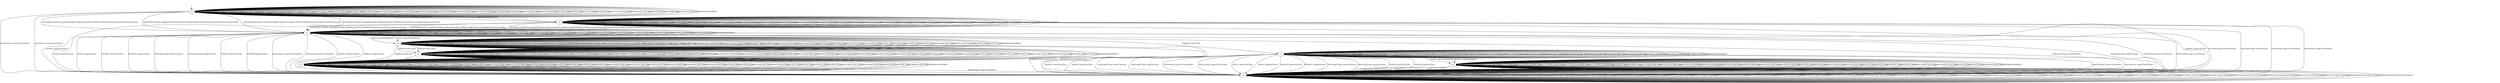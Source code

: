 digraph "../results/quicheModels/quiche-PSK-0/learnedModel" {
s0 [label=s0];
s1 [label=s1];
s2 [label=s2];
s3 [label=s3];
s4 [label=s4];
s5 [label=s5];
s6 [label=s6];
s7 [label=s7];
s8 [label=s8];
s0 -> s3  [label="initPing_short/PingACK "];
s0 -> s3  [label="initPing_long/PingACK "];
s0 -> s2  [label="initConClose_short/<ConClosed> "];
s0 -> s2  [label="initConClose_long/<ConClosed> "];
s0 -> s1  [label="initCltHello-vldACK_short/initSvrHello,hndEncExt,hndFin,VldNewConID,NewSessionTicket,NewSessionTicket "];
s0 -> s1  [label="initCltHello-vldACK_long/initSvrHello,hndEncExt,hndFin,VldNewConID,NewSessionTicket,NewSessionTicket "];
s0 -> s1  [label="initCltHello-invldACK_short/initSvrHello,hndEncExt,hndFin,VldNewConID,NewSessionTicket,NewSessionTicket "];
s0 -> s1  [label="initCltHello-invldACK_long/initSvrHello,hndEncExt,hndFin,VldNewConID,NewSessionTicket,NewSessionTicket "];
s0 -> s0  [label="initNoFr_short/ "];
s0 -> s0  [label="initNoFr_long/ "];
s0 -> s0  [label="initUnxpFrType_short/ "];
s0 -> s0  [label="initUnxpFrType_long/ "];
s0 -> s0  [label="hndPing_short/ "];
s0 -> s0  [label="hndPing_long/ "];
s0 -> s0  [label="hndFin_short/ "];
s0 -> s0  [label="hndFin_long/ "];
s0 -> s0  [label="hndConClose_short/ "];
s0 -> s0  [label="hndConClose_long/ "];
s0 -> s0  [label="hndNoFr_short/ "];
s0 -> s0  [label="hndNoFr_long/ "];
s0 -> s0  [label="hndUnxpFrType_short/ "];
s0 -> s0  [label="hndUnxpFrType_long/ "];
s0 -> s0  [label="VldNewConID_short/ "];
s0 -> s0  [label="VldNewConID_long/ "];
s0 -> s0  [label="InvldNewConID_short/ "];
s0 -> s0  [label="InvldNewConID_long/ "];
s0 -> s0  [label="0rttPing_short/ "];
s0 -> s0  [label="0rttPing_long/ "];
s0 -> s0  [label="0rttConClose_short/ "];
s0 -> s0  [label="0rttConClose_long/ "];
s0 -> s0  [label="0rttFin_short/ "];
s0 -> s0  [label="0rttFin_long/ "];
s0 -> s0  [label="0rttNoFr_short/ "];
s0 -> s0  [label="0rttNoFr_long/ "];
s0 -> s0  [label="0rttUnxpFrType_short/ "];
s0 -> s0  [label="0rttUnxpFrType_long/ "];
s0 -> s0  [label="0rttACK_short/ "];
s0 -> s0  [label="0rttACK_long/ "];
s0 -> s0  [label="[ChgDestConID-Ori]/ "];
s0 -> s0  [label="[RmPadFrmInitPkts]/ "];
s1 -> s1  [label="initPing_short/ "];
s1 -> s1  [label="initPing_long/ "];
s1 -> s1  [label="initConClose_short/<ConAct> "];
s1 -> s1  [label="initConClose_long/<ConAct> "];
s1 -> s1  [label="initCltHello-vldACK_short/ "];
s1 -> s1  [label="initCltHello-vldACK_long/ "];
s1 -> s1  [label="initCltHello-invldACK_short/ "];
s1 -> s1  [label="initCltHello-invldACK_long/ "];
s1 -> s1  [label="initNoFr_short/ "];
s1 -> s1  [label="initNoFr_long/ "];
s1 -> s1  [label="initUnxpFrType_short/ "];
s1 -> s1  [label="initUnxpFrType_long/ "];
s1 -> s1  [label="hndPing_short/PingACK "];
s1 -> s1  [label="hndPing_long/PingACK "];
s1 -> s4  [label="hndFin_short/HndshkDone "];
s1 -> s4  [label="hndFin_long/HndshkDone "];
s1 -> s2  [label="hndConClose_short/<ConClosed> "];
s1 -> s2  [label="hndConClose_long/<ConClosed> "];
s1 -> s2  [label="hndNoFr_short/ConClose "];
s1 -> s2  [label="hndNoFr_long/ConClose "];
s1 -> s2  [label="hndUnxpFrType_short/ConClose "];
s1 -> s2  [label="hndUnxpFrType_long/ConClose "];
s1 -> s1  [label="VldNewConID_short/ "];
s1 -> s1  [label="VldNewConID_long/ "];
s1 -> s1  [label="InvldNewConID_short/ "];
s1 -> s1  [label="InvldNewConID_long/ "];
s1 -> s1  [label="0rttPing_short/PingACK "];
s1 -> s1  [label="0rttPing_long/PingACK "];
s1 -> s2  [label="0rttConClose_short/<ConClosed> "];
s1 -> s2  [label="0rttConClose_long/<ConClosed> "];
s1 -> s2  [label="0rttFin_short/ConClose "];
s1 -> s2  [label="0rttFin_long/ConClose "];
s1 -> s2  [label="0rttNoFr_short/ConClose "];
s1 -> s2  [label="0rttNoFr_long/ConClose "];
s1 -> s2  [label="0rttUnxpFrType_short/ConClose "];
s1 -> s2  [label="0rttUnxpFrType_long/ConClose "];
s1 -> s2  [label="0rttACK_short/ConClose "];
s1 -> s2  [label="0rttACK_long/ConClose "];
s1 -> s7  [label="[ChgDestConID-Ori]/ "];
s1 -> s1  [label="[RmPadFrmInitPkts]/ "];
s2 -> s2  [label="initPing_short/<ConClosed> "];
s2 -> s2  [label="initPing_long/<ConClosed> "];
s2 -> s2  [label="initConClose_short/<ConClosed> "];
s2 -> s2  [label="initConClose_long/<ConClosed> "];
s2 -> s2  [label="initCltHello-vldACK_short/<ConClosed> "];
s2 -> s2  [label="initCltHello-vldACK_long/<ConClosed> "];
s2 -> s2  [label="initCltHello-invldACK_short/<ConClosed> "];
s2 -> s2  [label="initCltHello-invldACK_long/<ConClosed> "];
s2 -> s2  [label="initNoFr_short/<ConClosed> "];
s2 -> s2  [label="initNoFr_long/<ConClosed> "];
s2 -> s2  [label="initUnxpFrType_short/<ConClosed> "];
s2 -> s2  [label="initUnxpFrType_long/<ConClosed> "];
s2 -> s2  [label="hndPing_short/<ConClosed> "];
s2 -> s2  [label="hndPing_long/<ConClosed> "];
s2 -> s2  [label="hndFin_short/<ConClosed> "];
s2 -> s2  [label="hndFin_long/<ConClosed> "];
s2 -> s2  [label="hndConClose_short/<ConClosed> "];
s2 -> s2  [label="hndConClose_long/<ConClosed> "];
s2 -> s2  [label="hndNoFr_short/<ConClosed> "];
s2 -> s2  [label="hndNoFr_long/<ConClosed> "];
s2 -> s2  [label="hndUnxpFrType_short/<ConClosed> "];
s2 -> s2  [label="hndUnxpFrType_long/<ConClosed> "];
s2 -> s2  [label="VldNewConID_short/<ConClosed> "];
s2 -> s2  [label="VldNewConID_long/<ConClosed> "];
s2 -> s2  [label="InvldNewConID_short/<ConClosed> "];
s2 -> s2  [label="InvldNewConID_long/<ConClosed> "];
s2 -> s2  [label="0rttPing_short/<ConClosed> "];
s2 -> s2  [label="0rttPing_long/<ConClosed> "];
s2 -> s2  [label="0rttConClose_short/<ConClosed> "];
s2 -> s2  [label="0rttConClose_long/<ConClosed> "];
s2 -> s2  [label="0rttFin_short/<ConClosed> "];
s2 -> s2  [label="0rttFin_long/<ConClosed> "];
s2 -> s2  [label="0rttNoFr_short/<ConClosed> "];
s2 -> s2  [label="0rttNoFr_long/<ConClosed> "];
s2 -> s2  [label="0rttUnxpFrType_short/<ConClosed> "];
s2 -> s2  [label="0rttUnxpFrType_long/<ConClosed> "];
s2 -> s2  [label="0rttACK_short/<ConClosed> "];
s2 -> s2  [label="0rttACK_long/<ConClosed> "];
s2 -> s2  [label="[ChgDestConID-Ori]/<ConClosed> "];
s2 -> s2  [label="[RmPadFrmInitPkts]/<ConClosed> "];
s3 -> s3  [label="initPing_short/PingACK "];
s3 -> s3  [label="initPing_long/PingACK "];
s3 -> s2  [label="initConClose_short/<ConClosed> "];
s3 -> s2  [label="initConClose_long/<ConClosed> "];
s3 -> s1  [label="initCltHello-vldACK_short/initSvrHello,hndEncExt,hndFin,VldNewConID,NewSessionTicket,NewSessionTicket "];
s3 -> s1  [label="initCltHello-vldACK_long/initSvrHello,hndEncExt,hndFin,VldNewConID,NewSessionTicket,NewSessionTicket "];
s3 -> s1  [label="initCltHello-invldACK_short/initSvrHello,hndEncExt,hndFin,VldNewConID,NewSessionTicket,NewSessionTicket "];
s3 -> s1  [label="initCltHello-invldACK_long/initSvrHello,hndEncExt,hndFin,VldNewConID,NewSessionTicket,NewSessionTicket "];
s3 -> s2  [label="initNoFr_short/ConClose "];
s3 -> s2  [label="initNoFr_long/ConClose "];
s3 -> s2  [label="initUnxpFrType_short/ConClose "];
s3 -> s2  [label="initUnxpFrType_long/ConClose "];
s3 -> s3  [label="hndPing_short/ "];
s3 -> s3  [label="hndPing_long/ "];
s3 -> s3  [label="hndFin_short/ "];
s3 -> s3  [label="hndFin_long/ "];
s3 -> s3  [label="hndConClose_short/ "];
s3 -> s3  [label="hndConClose_long/ "];
s3 -> s3  [label="hndNoFr_short/ "];
s3 -> s3  [label="hndNoFr_long/ "];
s3 -> s3  [label="hndUnxpFrType_short/ "];
s3 -> s3  [label="hndUnxpFrType_long/ "];
s3 -> s3  [label="VldNewConID_short/ "];
s3 -> s3  [label="VldNewConID_long/ "];
s3 -> s3  [label="InvldNewConID_short/ "];
s3 -> s3  [label="InvldNewConID_long/ "];
s3 -> s3  [label="0rttPing_short/ "];
s3 -> s3  [label="0rttPing_long/ "];
s3 -> s3  [label="0rttConClose_short/ "];
s3 -> s3  [label="0rttConClose_long/ "];
s3 -> s3  [label="0rttFin_short/ "];
s3 -> s3  [label="0rttFin_long/ "];
s3 -> s3  [label="0rttNoFr_short/ "];
s3 -> s3  [label="0rttNoFr_long/ "];
s3 -> s3  [label="0rttUnxpFrType_short/ "];
s3 -> s3  [label="0rttUnxpFrType_long/ "];
s3 -> s3  [label="0rttACK_short/ "];
s3 -> s3  [label="0rttACK_long/ "];
s3 -> s3  [label="[ChgDestConID-Ori]/ "];
s3 -> s3  [label="[RmPadFrmInitPkts]/ "];
s4 -> s4  [label="initPing_short/ "];
s4 -> s4  [label="initPing_long/ "];
s4 -> s4  [label="initConClose_short/<ConAct> "];
s4 -> s4  [label="initConClose_long/<ConAct> "];
s4 -> s4  [label="initCltHello-vldACK_short/ "];
s4 -> s4  [label="initCltHello-vldACK_long/ "];
s4 -> s4  [label="initCltHello-invldACK_short/ "];
s4 -> s4  [label="initCltHello-invldACK_long/ "];
s4 -> s4  [label="initNoFr_short/ "];
s4 -> s4  [label="initNoFr_long/ "];
s4 -> s4  [label="initUnxpFrType_short/ "];
s4 -> s4  [label="initUnxpFrType_long/ "];
s4 -> s4  [label="hndPing_short/ "];
s4 -> s4  [label="hndPing_long/ "];
s4 -> s4  [label="hndFin_short/ "];
s4 -> s4  [label="hndFin_long/ "];
s4 -> s4  [label="hndConClose_short/<ConAct> "];
s4 -> s4  [label="hndConClose_long/<ConAct> "];
s4 -> s4  [label="hndNoFr_short/ "];
s4 -> s4  [label="hndNoFr_long/ "];
s4 -> s4  [label="hndUnxpFrType_short/ "];
s4 -> s4  [label="hndUnxpFrType_long/ "];
s4 -> s6  [label="VldNewConID_short/ "];
s4 -> s6  [label="VldNewConID_long/ "];
s4 -> s2  [label="InvldNewConID_short/ConClose "];
s4 -> s2  [label="InvldNewConID_long/ConClose "];
s4 -> s4  [label="0rttPing_short/ "];
s4 -> s4  [label="0rttPing_long/ "];
s4 -> s4  [label="0rttConClose_short/ "];
s4 -> s4  [label="0rttConClose_long/ "];
s4 -> s4  [label="0rttFin_short/ "];
s4 -> s4  [label="0rttFin_long/ "];
s4 -> s4  [label="0rttNoFr_short/ "];
s4 -> s4  [label="0rttNoFr_long/ "];
s4 -> s4  [label="0rttUnxpFrType_short/ "];
s4 -> s4  [label="0rttUnxpFrType_long/ "];
s4 -> s4  [label="0rttACK_short/ "];
s4 -> s4  [label="0rttACK_long/ "];
s4 -> s5  [label="[ChgDestConID-Ori]/ "];
s4 -> s4  [label="[RmPadFrmInitPkts]/ "];
s5 -> s5  [label="initPing_short/ "];
s5 -> s5  [label="initPing_long/ "];
s5 -> s5  [label="initConClose_short/ "];
s5 -> s5  [label="initConClose_long/ "];
s5 -> s5  [label="initCltHello-vldACK_short/ "];
s5 -> s5  [label="initCltHello-vldACK_long/ "];
s5 -> s5  [label="initCltHello-invldACK_short/ "];
s5 -> s5  [label="initCltHello-invldACK_long/ "];
s5 -> s5  [label="initNoFr_short/ "];
s5 -> s5  [label="initNoFr_long/ "];
s5 -> s5  [label="initUnxpFrType_short/ "];
s5 -> s5  [label="initUnxpFrType_long/ "];
s5 -> s5  [label="hndPing_short/ "];
s5 -> s5  [label="hndPing_long/ "];
s5 -> s5  [label="hndFin_short/ "];
s5 -> s5  [label="hndFin_long/ "];
s5 -> s2  [label="hndConClose_short/<ConClosed> "];
s5 -> s2  [label="hndConClose_long/<ConClosed> "];
s5 -> s5  [label="hndNoFr_short/ "];
s5 -> s5  [label="hndNoFr_long/ "];
s5 -> s5  [label="hndUnxpFrType_short/ "];
s5 -> s5  [label="hndUnxpFrType_long/ "];
s5 -> s5  [label="VldNewConID_short/ "];
s5 -> s5  [label="VldNewConID_long/ "];
s5 -> s5  [label="InvldNewConID_short/ "];
s5 -> s5  [label="InvldNewConID_long/ "];
s5 -> s5  [label="0rttPing_short/ "];
s5 -> s5  [label="0rttPing_long/ "];
s5 -> s5  [label="0rttConClose_short/ "];
s5 -> s5  [label="0rttConClose_long/ "];
s5 -> s5  [label="0rttFin_short/ "];
s5 -> s5  [label="0rttFin_long/ "];
s5 -> s5  [label="0rttNoFr_short/ "];
s5 -> s5  [label="0rttNoFr_long/ "];
s5 -> s5  [label="0rttUnxpFrType_short/ "];
s5 -> s5  [label="0rttUnxpFrType_long/ "];
s5 -> s5  [label="0rttACK_short/ "];
s5 -> s5  [label="0rttACK_long/ "];
s5 -> s5  [label="[ChgDestConID-Ori]/ "];
s5 -> s5  [label="[RmPadFrmInitPkts]/ "];
s6 -> s6  [label="initPing_short/ "];
s6 -> s6  [label="initPing_long/ "];
s6 -> s6  [label="initConClose_short/<ConAct> "];
s6 -> s6  [label="initConClose_long/<ConAct> "];
s6 -> s6  [label="initCltHello-vldACK_short/ "];
s6 -> s6  [label="initCltHello-vldACK_long/ "];
s6 -> s6  [label="initCltHello-invldACK_short/ "];
s6 -> s6  [label="initCltHello-invldACK_long/ "];
s6 -> s6  [label="initNoFr_short/ "];
s6 -> s6  [label="initNoFr_long/ "];
s6 -> s6  [label="initUnxpFrType_short/ "];
s6 -> s6  [label="initUnxpFrType_long/ "];
s6 -> s6  [label="hndPing_short/ "];
s6 -> s6  [label="hndPing_long/ "];
s6 -> s6  [label="hndFin_short/ "];
s6 -> s6  [label="hndFin_long/ "];
s6 -> s6  [label="hndConClose_short/<ConAct> "];
s6 -> s6  [label="hndConClose_long/<ConAct> "];
s6 -> s6  [label="hndNoFr_short/ "];
s6 -> s6  [label="hndNoFr_long/ "];
s6 -> s6  [label="hndUnxpFrType_short/ "];
s6 -> s6  [label="hndUnxpFrType_long/ "];
s6 -> s6  [label="VldNewConID_short/ "];
s6 -> s6  [label="VldNewConID_long/ "];
s6 -> s6  [label="InvldNewConID_short/ "];
s6 -> s6  [label="InvldNewConID_long/ "];
s6 -> s6  [label="0rttPing_short/ "];
s6 -> s6  [label="0rttPing_long/ "];
s6 -> s6  [label="0rttConClose_short/ "];
s6 -> s6  [label="0rttConClose_long/ "];
s6 -> s6  [label="0rttFin_short/ "];
s6 -> s6  [label="0rttFin_long/ "];
s6 -> s6  [label="0rttNoFr_short/ "];
s6 -> s6  [label="0rttNoFr_long/ "];
s6 -> s6  [label="0rttUnxpFrType_short/ "];
s6 -> s6  [label="0rttUnxpFrType_long/ "];
s6 -> s6  [label="0rttACK_short/ "];
s6 -> s6  [label="0rttACK_long/ "];
s6 -> s5  [label="[ChgDestConID-Ori]/ "];
s6 -> s6  [label="[RmPadFrmInitPkts]/ "];
s7 -> s7  [label="initPing_short/ "];
s7 -> s7  [label="initPing_long/ "];
s7 -> s7  [label="initConClose_short/<ConAct> "];
s7 -> s7  [label="initConClose_long/<ConAct> "];
s7 -> s7  [label="initCltHello-vldACK_short/ "];
s7 -> s7  [label="initCltHello-vldACK_long/ "];
s7 -> s7  [label="initCltHello-invldACK_short/ "];
s7 -> s7  [label="initCltHello-invldACK_long/ "];
s7 -> s7  [label="initNoFr_short/ "];
s7 -> s7  [label="initNoFr_long/ "];
s7 -> s7  [label="initUnxpFrType_short/ "];
s7 -> s7  [label="initUnxpFrType_long/ "];
s7 -> s7  [label="hndPing_short/PingACK "];
s7 -> s7  [label="hndPing_long/PingACK "];
s7 -> s8  [label="hndFin_short/HndshkDone "];
s7 -> s8  [label="hndFin_long/HndshkDone "];
s7 -> s2  [label="hndConClose_short/<ConClosed> "];
s7 -> s2  [label="hndConClose_long/<ConClosed> "];
s7 -> s2  [label="hndNoFr_short/ConClose "];
s7 -> s2  [label="hndNoFr_long/ConClose "];
s7 -> s2  [label="hndUnxpFrType_short/ConClose "];
s7 -> s2  [label="hndUnxpFrType_long/ConClose "];
s7 -> s7  [label="VldNewConID_short/ "];
s7 -> s7  [label="VldNewConID_long/ "];
s7 -> s7  [label="InvldNewConID_short/ "];
s7 -> s7  [label="InvldNewConID_long/ "];
s7 -> s7  [label="0rttPing_short/PingACK "];
s7 -> s7  [label="0rttPing_long/PingACK "];
s7 -> s2  [label="0rttConClose_short/<ConClosed> "];
s7 -> s2  [label="0rttConClose_long/<ConClosed> "];
s7 -> s2  [label="0rttFin_short/ConClose "];
s7 -> s2  [label="0rttFin_long/ConClose "];
s7 -> s2  [label="0rttNoFr_short/ConClose "];
s7 -> s2  [label="0rttNoFr_long/ConClose "];
s7 -> s2  [label="0rttUnxpFrType_short/ConClose "];
s7 -> s2  [label="0rttUnxpFrType_long/ConClose "];
s7 -> s2  [label="0rttACK_short/ConClose "];
s7 -> s2  [label="0rttACK_long/ConClose "];
s7 -> s7  [label="[ChgDestConID-Ori]/ "];
s7 -> s7  [label="[RmPadFrmInitPkts]/ "];
s8 -> s8  [label="initPing_short/ "];
s8 -> s8  [label="initPing_long/ "];
s8 -> s8  [label="initConClose_short/ "];
s8 -> s8  [label="initConClose_long/ "];
s8 -> s8  [label="initCltHello-vldACK_short/ "];
s8 -> s8  [label="initCltHello-vldACK_long/ "];
s8 -> s8  [label="initCltHello-invldACK_short/ "];
s8 -> s8  [label="initCltHello-invldACK_long/ "];
s8 -> s8  [label="initNoFr_short/ "];
s8 -> s8  [label="initNoFr_long/ "];
s8 -> s8  [label="initUnxpFrType_short/ "];
s8 -> s8  [label="initUnxpFrType_long/ "];
s8 -> s8  [label="hndPing_short/PingACK "];
s8 -> s8  [label="hndPing_long/PingACK "];
s8 -> s2  [label="hndFin_short/ConClose "];
s8 -> s2  [label="hndFin_long/ConClose "];
s8 -> s2  [label="hndConClose_short/<ConClosed> "];
s8 -> s2  [label="hndConClose_long/<ConClosed> "];
s8 -> s2  [label="hndNoFr_short/ConClose "];
s8 -> s2  [label="hndNoFr_long/ConClose "];
s8 -> s2  [label="hndUnxpFrType_short/ConClose "];
s8 -> s2  [label="hndUnxpFrType_long/ConClose "];
s8 -> s8  [label="VldNewConID_short/ "];
s8 -> s8  [label="VldNewConID_long/ "];
s8 -> s8  [label="InvldNewConID_short/ "];
s8 -> s8  [label="InvldNewConID_long/ "];
s8 -> s8  [label="0rttPing_short/ "];
s8 -> s8  [label="0rttPing_long/ "];
s8 -> s8  [label="0rttConClose_short/ "];
s8 -> s8  [label="0rttConClose_long/ "];
s8 -> s8  [label="0rttFin_short/ "];
s8 -> s8  [label="0rttFin_long/ "];
s8 -> s8  [label="0rttNoFr_short/ "];
s8 -> s8  [label="0rttNoFr_long/ "];
s8 -> s8  [label="0rttUnxpFrType_short/ "];
s8 -> s8  [label="0rttUnxpFrType_long/ "];
s8 -> s8  [label="0rttACK_short/ "];
s8 -> s8  [label="0rttACK_long/ "];
s8 -> s8  [label="[ChgDestConID-Ori]/ "];
s8 -> s8  [label="[RmPadFrmInitPkts]/ "];
__start0 [label="", shape=none];
__start0 -> s0  [label=""];
}
